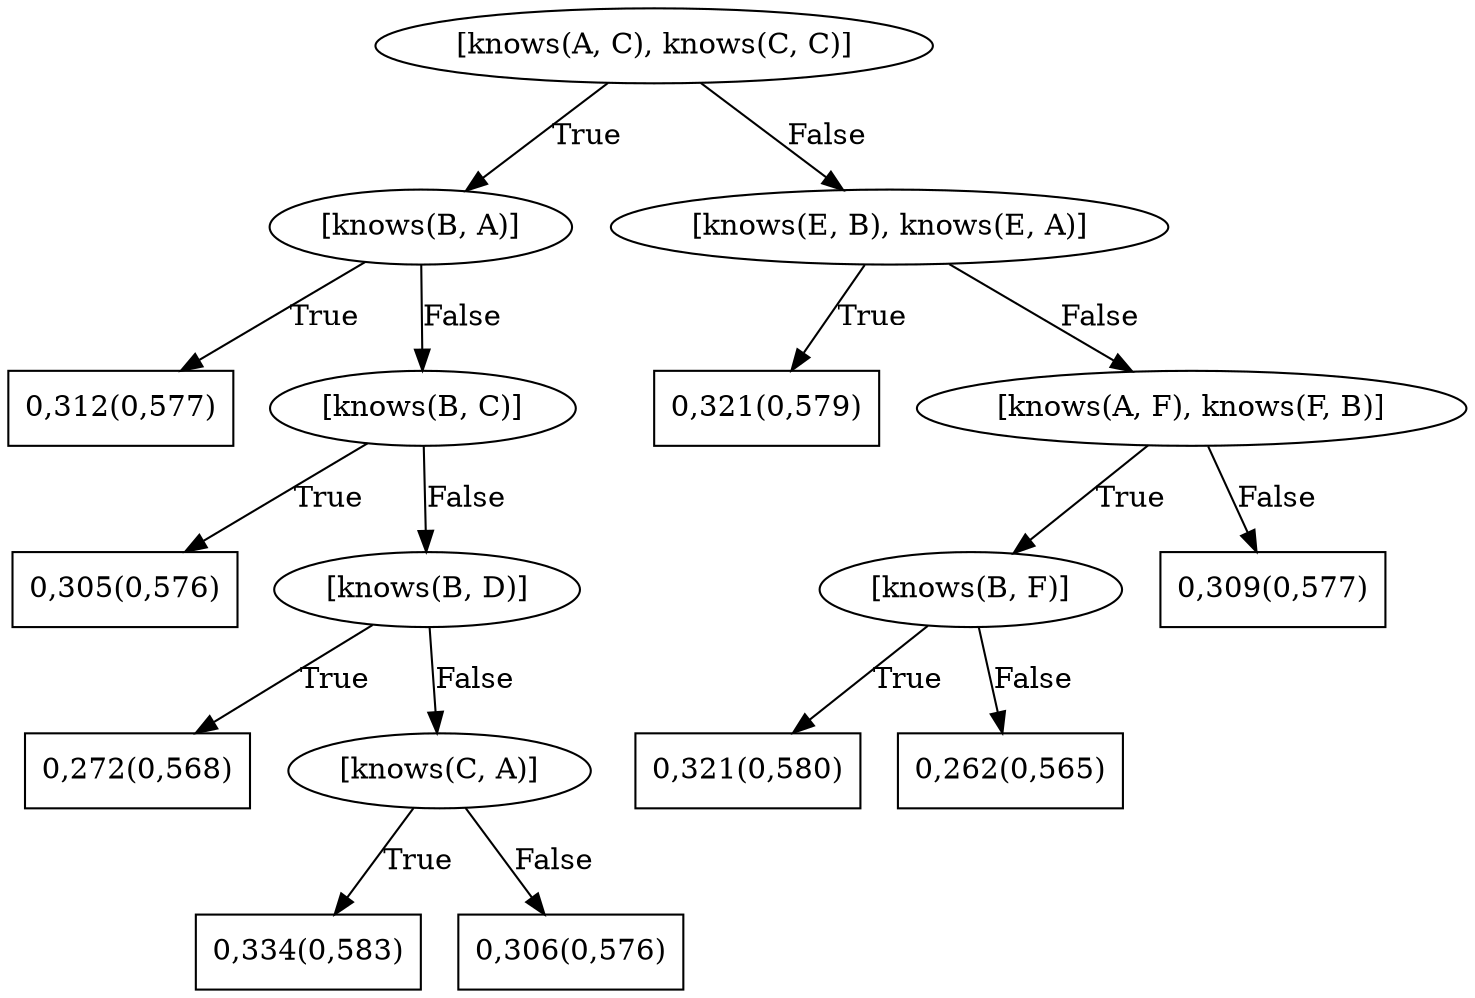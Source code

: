 digraph G{ 
1[label = "[knows(A, C), knows(C, C)]"];
1 -> 2[label="True"];
1 -> 3[label="False"];
2[label = "[knows(B, A)]"];
2 -> 4[label="True"];
2 -> 5[label="False"];
4[shape = box,label = "0,312(0,577)"];
5[label = "[knows(B, C)]"];
5 -> 6[label="True"];
5 -> 7[label="False"];
6[shape = box,label = "0,305(0,576)"];
7[label = "[knows(B, D)]"];
7 -> 8[label="True"];
7 -> 9[label="False"];
8[shape = box,label = "0,272(0,568)"];
9[label = "[knows(C, A)]"];
9 -> 10[label="True"];
9 -> 11[label="False"];
10[shape = box,label = "0,334(0,583)"];
11[shape = box,label = "0,306(0,576)"];
3[label = "[knows(E, B), knows(E, A)]"];
3 -> 12[label="True"];
3 -> 13[label="False"];
12[shape = box,label = "0,321(0,579)"];
13[label = "[knows(A, F), knows(F, B)]"];
13 -> 14[label="True"];
13 -> 15[label="False"];
14[label = "[knows(B, F)]"];
14 -> 16[label="True"];
14 -> 17[label="False"];
16[shape = box,label = "0,321(0,580)"];
17[shape = box,label = "0,262(0,565)"];
15[shape = box,label = "0,309(0,577)"];
}
